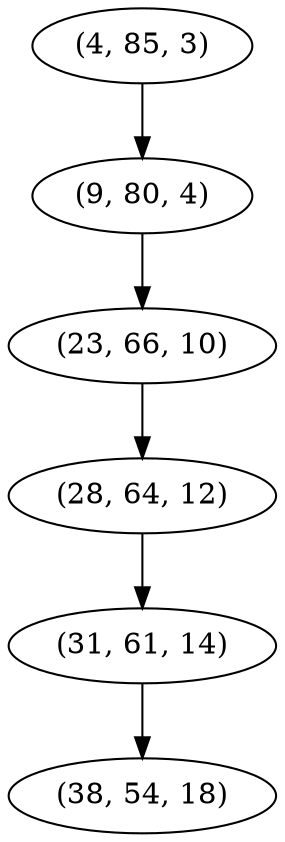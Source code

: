 digraph tree {
    "(4, 85, 3)";
    "(9, 80, 4)";
    "(23, 66, 10)";
    "(28, 64, 12)";
    "(31, 61, 14)";
    "(38, 54, 18)";
    "(4, 85, 3)" -> "(9, 80, 4)";
    "(9, 80, 4)" -> "(23, 66, 10)";
    "(23, 66, 10)" -> "(28, 64, 12)";
    "(28, 64, 12)" -> "(31, 61, 14)";
    "(31, 61, 14)" -> "(38, 54, 18)";
}
